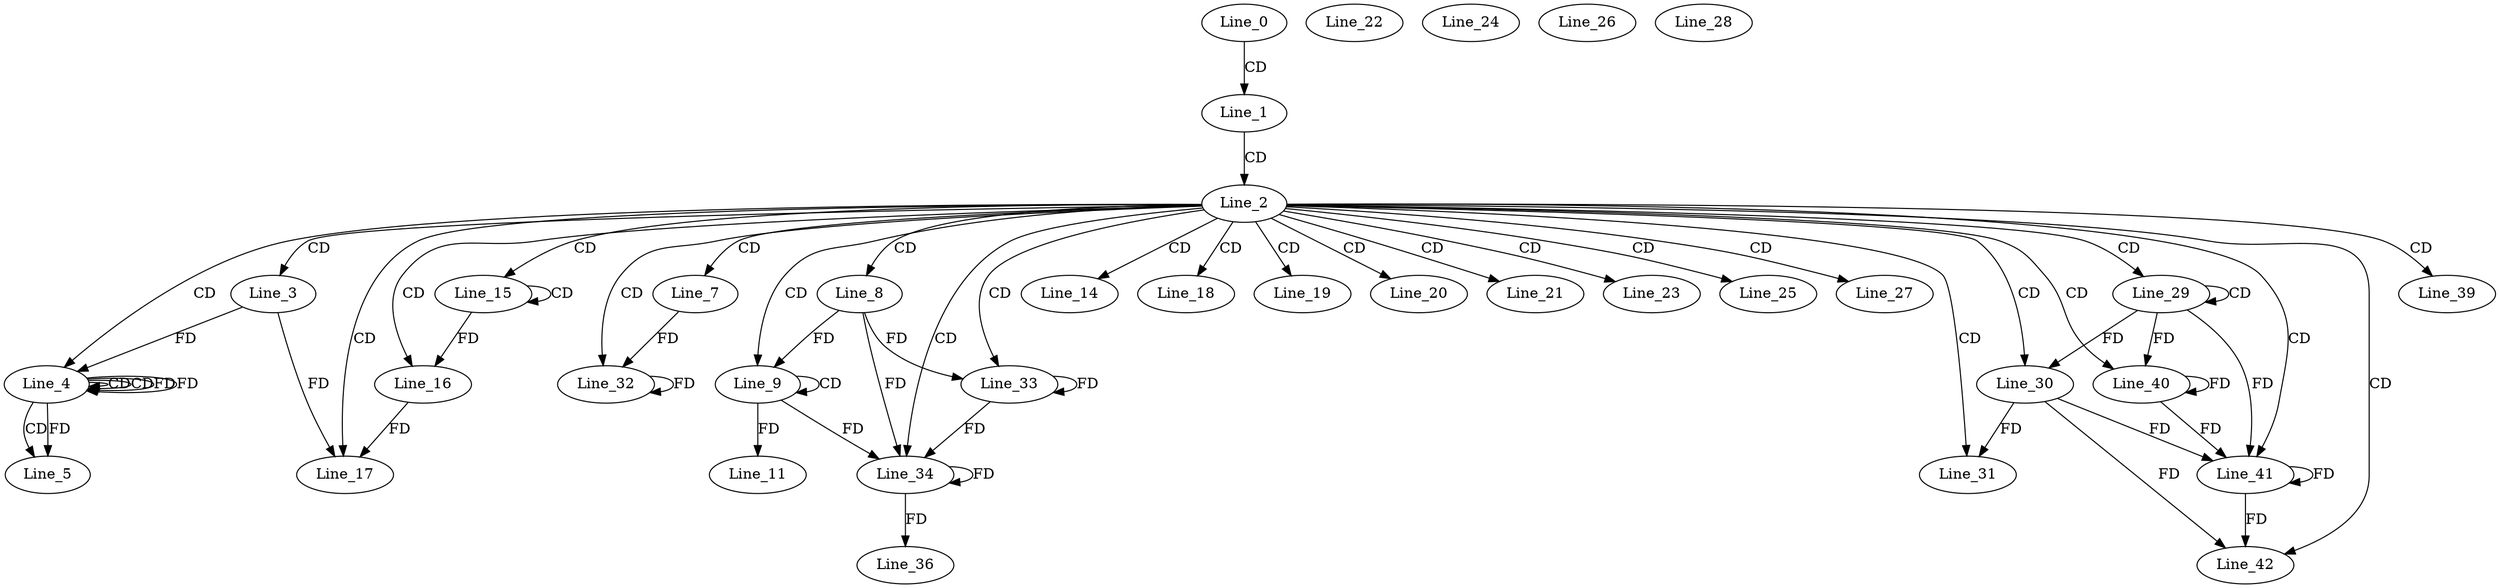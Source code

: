 digraph G {
  Line_0;
  Line_1;
  Line_2;
  Line_3;
  Line_4;
  Line_4;
  Line_4;
  Line_5;
  Line_7;
  Line_8;
  Line_9;
  Line_9;
  Line_11;
  Line_14;
  Line_15;
  Line_15;
  Line_16;
  Line_16;
  Line_17;
  Line_17;
  Line_18;
  Line_19;
  Line_20;
  Line_21;
  Line_22;
  Line_23;
  Line_24;
  Line_25;
  Line_26;
  Line_27;
  Line_28;
  Line_29;
  Line_29;
  Line_30;
  Line_30;
  Line_31;
  Line_31;
  Line_32;
  Line_33;
  Line_34;
  Line_34;
  Line_36;
  Line_39;
  Line_40;
  Line_40;
  Line_41;
  Line_41;
  Line_42;
  Line_42;
  Line_0 -> Line_1 [ label="CD" ];
  Line_1 -> Line_2 [ label="CD" ];
  Line_2 -> Line_3 [ label="CD" ];
  Line_2 -> Line_4 [ label="CD" ];
  Line_4 -> Line_4 [ label="CD" ];
  Line_3 -> Line_4 [ label="FD" ];
  Line_4 -> Line_4 [ label="CD" ];
  Line_4 -> Line_4 [ label="FD" ];
  Line_4 -> Line_5 [ label="CD" ];
  Line_4 -> Line_5 [ label="FD" ];
  Line_2 -> Line_7 [ label="CD" ];
  Line_2 -> Line_8 [ label="CD" ];
  Line_2 -> Line_9 [ label="CD" ];
  Line_9 -> Line_9 [ label="CD" ];
  Line_8 -> Line_9 [ label="FD" ];
  Line_9 -> Line_11 [ label="FD" ];
  Line_2 -> Line_14 [ label="CD" ];
  Line_2 -> Line_15 [ label="CD" ];
  Line_15 -> Line_15 [ label="CD" ];
  Line_2 -> Line_16 [ label="CD" ];
  Line_15 -> Line_16 [ label="FD" ];
  Line_2 -> Line_17 [ label="CD" ];
  Line_3 -> Line_17 [ label="FD" ];
  Line_16 -> Line_17 [ label="FD" ];
  Line_2 -> Line_18 [ label="CD" ];
  Line_2 -> Line_19 [ label="CD" ];
  Line_2 -> Line_20 [ label="CD" ];
  Line_2 -> Line_21 [ label="CD" ];
  Line_2 -> Line_23 [ label="CD" ];
  Line_2 -> Line_25 [ label="CD" ];
  Line_2 -> Line_27 [ label="CD" ];
  Line_2 -> Line_29 [ label="CD" ];
  Line_29 -> Line_29 [ label="CD" ];
  Line_2 -> Line_30 [ label="CD" ];
  Line_29 -> Line_30 [ label="FD" ];
  Line_2 -> Line_31 [ label="CD" ];
  Line_30 -> Line_31 [ label="FD" ];
  Line_2 -> Line_32 [ label="CD" ];
  Line_7 -> Line_32 [ label="FD" ];
  Line_32 -> Line_32 [ label="FD" ];
  Line_2 -> Line_33 [ label="CD" ];
  Line_8 -> Line_33 [ label="FD" ];
  Line_33 -> Line_33 [ label="FD" ];
  Line_2 -> Line_34 [ label="CD" ];
  Line_9 -> Line_34 [ label="FD" ];
  Line_34 -> Line_34 [ label="FD" ];
  Line_8 -> Line_34 [ label="FD" ];
  Line_33 -> Line_34 [ label="FD" ];
  Line_34 -> Line_36 [ label="FD" ];
  Line_2 -> Line_39 [ label="CD" ];
  Line_2 -> Line_40 [ label="CD" ];
  Line_29 -> Line_40 [ label="FD" ];
  Line_40 -> Line_40 [ label="FD" ];
  Line_2 -> Line_41 [ label="CD" ];
  Line_30 -> Line_41 [ label="FD" ];
  Line_41 -> Line_41 [ label="FD" ];
  Line_29 -> Line_41 [ label="FD" ];
  Line_40 -> Line_41 [ label="FD" ];
  Line_2 -> Line_42 [ label="CD" ];
  Line_30 -> Line_42 [ label="FD" ];
  Line_41 -> Line_42 [ label="FD" ];
  Line_4 -> Line_4 [ label="FD" ];
}

